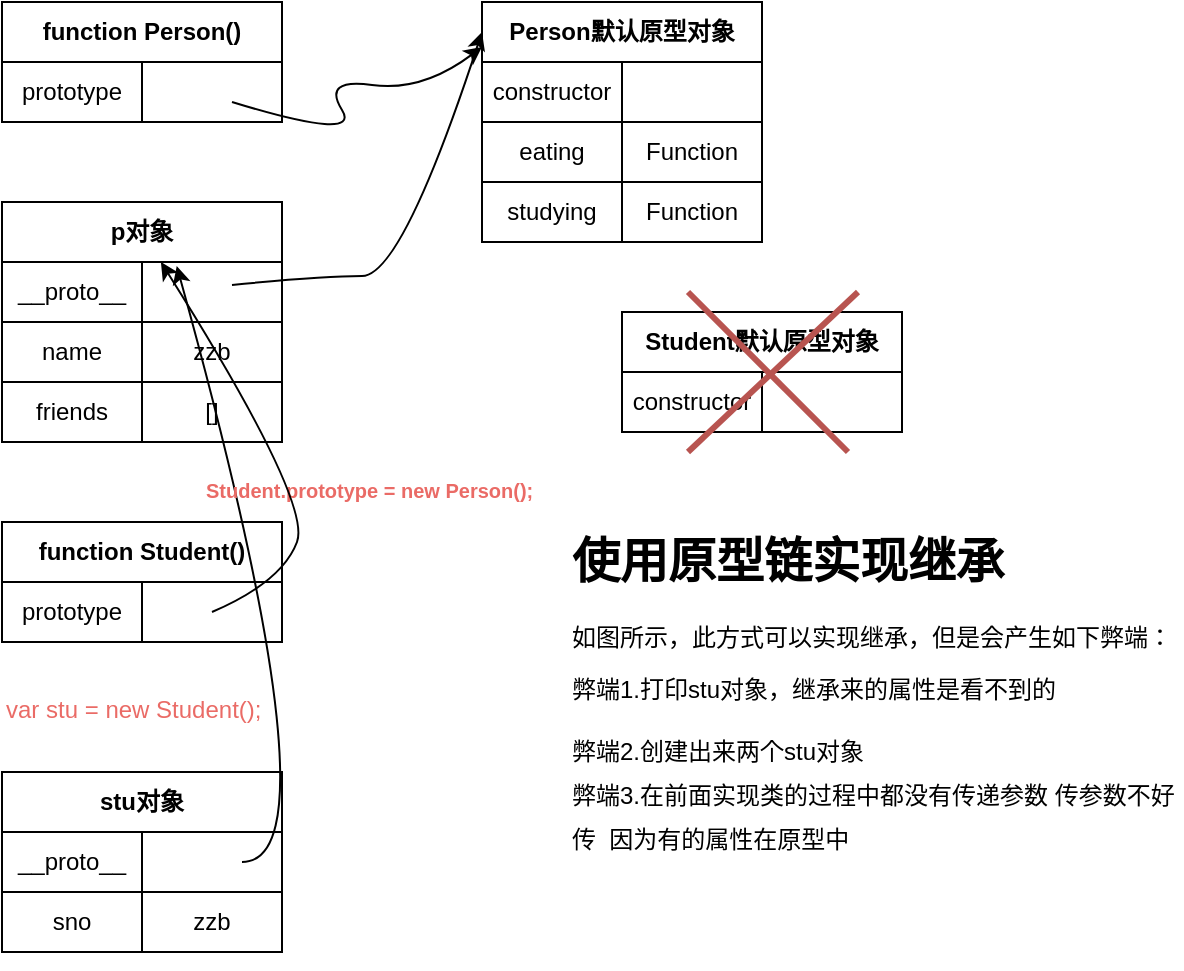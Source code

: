 <mxfile version="12.2.4" pages="1"><diagram id="E5UWtUmtchTzqkF-fXMc" name="Page-1"><mxGraphModel dx="823" dy="532" grid="1" gridSize="10" guides="1" tooltips="1" connect="1" arrows="1" fold="1" page="1" pageScale="1" pageWidth="827" pageHeight="1169" math="0" shadow="0"><root><mxCell id="0"/><mxCell id="1" parent="0"/><mxCell id="72" value="" style="rounded=0;whiteSpace=wrap;html=1;fillColor=none;gradientColor=none;align=left;" parent="1" vertex="1"><mxGeometry x="50" y="30" width="140" height="60" as="geometry"/></mxCell><mxCell id="74" value="&lt;b&gt;function Person()&lt;/b&gt;" style="rounded=0;whiteSpace=wrap;html=1;align=center;" parent="1" vertex="1"><mxGeometry x="50" y="30" width="140" height="30" as="geometry"/></mxCell><mxCell id="75" value="" style="rounded=0;whiteSpace=wrap;html=1;align=center;" parent="1" vertex="1"><mxGeometry x="50" y="60" width="140" height="30" as="geometry"/></mxCell><mxCell id="77" value="prototype" style="rounded=0;whiteSpace=wrap;html=1;" parent="1" vertex="1"><mxGeometry x="50" y="60" width="70" height="30" as="geometry"/></mxCell><mxCell id="78" value="" style="rounded=0;whiteSpace=wrap;html=1;" parent="1" vertex="1"><mxGeometry x="120" y="60" width="70" height="30" as="geometry"/></mxCell><mxCell id="84" value="" style="rounded=0;whiteSpace=wrap;html=1;fillColor=none;gradientColor=none;align=left;" parent="1" vertex="1"><mxGeometry x="50" y="130" width="140" height="60" as="geometry"/></mxCell><mxCell id="85" value="&lt;b&gt;p对象&lt;/b&gt;" style="rounded=0;whiteSpace=wrap;html=1;align=center;" parent="1" vertex="1"><mxGeometry x="50" y="130" width="140" height="30" as="geometry"/></mxCell><mxCell id="86" value="" style="rounded=0;whiteSpace=wrap;html=1;align=center;" parent="1" vertex="1"><mxGeometry x="50" y="160" width="140" height="90" as="geometry"/></mxCell><mxCell id="87" value="__proto__" style="rounded=0;whiteSpace=wrap;html=1;" parent="1" vertex="1"><mxGeometry x="50" y="160" width="70" height="30" as="geometry"/></mxCell><mxCell id="89" value="" style="rounded=0;whiteSpace=wrap;html=1;align=center;" parent="1" vertex="1"><mxGeometry x="50" y="190" width="140" height="30" as="geometry"/></mxCell><mxCell id="90" value="name" style="rounded=0;whiteSpace=wrap;html=1;" parent="1" vertex="1"><mxGeometry x="50" y="190" width="70" height="30" as="geometry"/></mxCell><mxCell id="91" value="zzb" style="rounded=0;whiteSpace=wrap;html=1;" parent="1" vertex="1"><mxGeometry x="120" y="190" width="70" height="30" as="geometry"/></mxCell><mxCell id="92" value="" style="rounded=0;whiteSpace=wrap;html=1;align=center;" parent="1" vertex="1"><mxGeometry x="50" y="220" width="140" height="30" as="geometry"/></mxCell><mxCell id="94" value="friends" style="rounded=0;whiteSpace=wrap;html=1;" parent="1" vertex="1"><mxGeometry x="50" y="220" width="70" height="30" as="geometry"/></mxCell><mxCell id="95" value="[]" style="rounded=0;whiteSpace=wrap;html=1;" parent="1" vertex="1"><mxGeometry x="120" y="220" width="70" height="30" as="geometry"/></mxCell><mxCell id="96" value="" style="rounded=0;whiteSpace=wrap;html=1;" parent="1" vertex="1"><mxGeometry x="120" y="160" width="70" height="30" as="geometry"/></mxCell><mxCell id="97" value="" style="rounded=0;whiteSpace=wrap;html=1;fillColor=none;gradientColor=none;align=left;" parent="1" vertex="1"><mxGeometry x="50" y="290" width="140" height="60" as="geometry"/></mxCell><mxCell id="98" value="&lt;b&gt;function Student()&lt;/b&gt;" style="rounded=0;whiteSpace=wrap;html=1;align=center;" parent="1" vertex="1"><mxGeometry x="50" y="290" width="140" height="30" as="geometry"/></mxCell><mxCell id="99" value="" style="rounded=0;whiteSpace=wrap;html=1;align=center;" parent="1" vertex="1"><mxGeometry x="50" y="320" width="140" height="30" as="geometry"/></mxCell><mxCell id="100" value="prototype" style="rounded=0;whiteSpace=wrap;html=1;" parent="1" vertex="1"><mxGeometry x="50" y="320" width="70" height="30" as="geometry"/></mxCell><mxCell id="101" value="" style="rounded=0;whiteSpace=wrap;html=1;" parent="1" vertex="1"><mxGeometry x="120" y="320" width="70" height="30" as="geometry"/></mxCell><mxCell id="124" value="" style="rounded=0;whiteSpace=wrap;html=1;fillColor=none;gradientColor=none;align=left;" parent="1" vertex="1"><mxGeometry x="50" y="415" width="140" height="60" as="geometry"/></mxCell><mxCell id="125" value="&lt;b&gt;stu对象&lt;/b&gt;" style="rounded=0;whiteSpace=wrap;html=1;align=center;" parent="1" vertex="1"><mxGeometry x="50" y="415" width="140" height="30" as="geometry"/></mxCell><mxCell id="126" value="" style="rounded=0;whiteSpace=wrap;html=1;align=center;" parent="1" vertex="1"><mxGeometry x="50" y="445" width="140" height="60" as="geometry"/></mxCell><mxCell id="127" value="__proto__" style="rounded=0;whiteSpace=wrap;html=1;" parent="1" vertex="1"><mxGeometry x="50" y="445" width="70" height="30" as="geometry"/></mxCell><mxCell id="128" value="" style="rounded=0;whiteSpace=wrap;html=1;align=center;" parent="1" vertex="1"><mxGeometry x="50" y="475" width="140" height="30" as="geometry"/></mxCell><mxCell id="129" value="sno" style="rounded=0;whiteSpace=wrap;html=1;" parent="1" vertex="1"><mxGeometry x="50" y="475" width="70" height="30" as="geometry"/></mxCell><mxCell id="130" value="zzb" style="rounded=0;whiteSpace=wrap;html=1;" parent="1" vertex="1"><mxGeometry x="120" y="475" width="70" height="30" as="geometry"/></mxCell><mxCell id="134" value="" style="rounded=0;whiteSpace=wrap;html=1;" parent="1" vertex="1"><mxGeometry x="120" y="445" width="70" height="30" as="geometry"/></mxCell><mxCell id="135" style="edgeStyle=orthogonalEdgeStyle;rounded=0;orthogonalLoop=1;jettySize=auto;html=1;exitX=0.5;exitY=1;exitDx=0;exitDy=0;" parent="1" source="126" target="126" edge="1"><mxGeometry relative="1" as="geometry"/></mxCell><mxCell id="136" value="" style="rounded=0;whiteSpace=wrap;html=1;fillColor=none;gradientColor=none;align=left;" parent="1" vertex="1"><mxGeometry x="290" y="30" width="140" height="60" as="geometry"/></mxCell><mxCell id="137" value="&lt;b&gt;Person默认原型对象&lt;/b&gt;" style="rounded=0;whiteSpace=wrap;html=1;align=center;" parent="1" vertex="1"><mxGeometry x="290" y="30" width="140" height="30" as="geometry"/></mxCell><mxCell id="138" value="" style="rounded=0;whiteSpace=wrap;html=1;align=center;" parent="1" vertex="1"><mxGeometry x="290" y="60" width="140" height="90" as="geometry"/></mxCell><mxCell id="141" value="" style="rounded=0;whiteSpace=wrap;html=1;align=center;" parent="1" vertex="1"><mxGeometry x="290" y="60" width="140" height="30" as="geometry"/></mxCell><mxCell id="142" value="" style="rounded=0;whiteSpace=wrap;html=1;align=center;" parent="1" vertex="1"><mxGeometry x="290" y="90" width="140" height="30" as="geometry"/></mxCell><mxCell id="143" value="constructor" style="rounded=0;whiteSpace=wrap;html=1;" parent="1" vertex="1"><mxGeometry x="290" y="60" width="70" height="30" as="geometry"/></mxCell><mxCell id="144" value="" style="rounded=0;whiteSpace=wrap;html=1;" parent="1" vertex="1"><mxGeometry x="360" y="60" width="70" height="30" as="geometry"/></mxCell><mxCell id="145" value="eating" style="rounded=0;whiteSpace=wrap;html=1;" parent="1" vertex="1"><mxGeometry x="290" y="90" width="70" height="30" as="geometry"/></mxCell><mxCell id="146" value="Function" style="rounded=0;whiteSpace=wrap;html=1;" parent="1" vertex="1"><mxGeometry x="360" y="90" width="70" height="30" as="geometry"/></mxCell><mxCell id="147" value="" style="rounded=0;whiteSpace=wrap;html=1;fillColor=none;gradientColor=none;align=left;" parent="1" vertex="1"><mxGeometry x="360" y="185" width="140" height="60" as="geometry"/></mxCell><mxCell id="148" value="&lt;b&gt;Student默认原型对象&lt;/b&gt;" style="rounded=0;whiteSpace=wrap;html=1;align=center;" parent="1" vertex="1"><mxGeometry x="360" y="185" width="140" height="30" as="geometry"/></mxCell><mxCell id="149" value="" style="rounded=0;whiteSpace=wrap;html=1;align=center;" parent="1" vertex="1"><mxGeometry x="360" y="215" width="140" height="25" as="geometry"/></mxCell><mxCell id="150" value="" style="rounded=0;whiteSpace=wrap;html=1;align=center;" parent="1" vertex="1"><mxGeometry x="360" y="215" width="140" height="30" as="geometry"/></mxCell><mxCell id="152" value="constructor" style="rounded=0;whiteSpace=wrap;html=1;" parent="1" vertex="1"><mxGeometry x="360" y="215" width="70" height="30" as="geometry"/></mxCell><mxCell id="153" value="" style="rounded=0;whiteSpace=wrap;html=1;" parent="1" vertex="1"><mxGeometry x="430" y="215" width="70" height="30" as="geometry"/></mxCell><mxCell id="154" value="" style="curved=1;endArrow=classic;html=1;entryX=0;entryY=0.75;entryDx=0;entryDy=0;" parent="1" target="137" edge="1"><mxGeometry width="50" height="50" relative="1" as="geometry"><mxPoint x="165" y="80" as="sourcePoint"/><mxPoint x="215" y="30" as="targetPoint"/><Array as="points"><mxPoint x="230" y="100"/><mxPoint x="210" y="68"/><mxPoint x="260" y="75"/></Array></mxGeometry></mxCell><mxCell id="155" value="" style="curved=1;endArrow=classic;html=1;entryX=0;entryY=0.25;entryDx=0;entryDy=0;" parent="1" target="136" edge="1"><mxGeometry width="50" height="50" relative="1" as="geometry"><mxPoint x="165" y="171.5" as="sourcePoint"/><mxPoint x="290" y="159" as="targetPoint"/><Array as="points"><mxPoint x="210" y="167"/><mxPoint x="250" y="167"/></Array></mxGeometry></mxCell><mxCell id="157" value="" style="curved=1;endArrow=classic;html=1;entryX=0.624;entryY=1.067;entryDx=0;entryDy=0;entryPerimeter=0;" parent="1" target="85" edge="1"><mxGeometry width="50" height="50" relative="1" as="geometry"><mxPoint x="170" y="460" as="sourcePoint"/><mxPoint x="220" y="410" as="targetPoint"/><Array as="points"><mxPoint x="220" y="460"/></Array></mxGeometry></mxCell><mxCell id="158" value="&lt;font style=&quot;font-size: 10px&quot; color=&quot;#ea6b66&quot;&gt;&lt;b&gt;Student.prototype = new Person();&lt;/b&gt;&lt;/font&gt;" style="text;html=1;" parent="1" vertex="1"><mxGeometry x="150" y="260" width="210" height="30" as="geometry"/></mxCell><mxCell id="159" value="" style="rounded=0;whiteSpace=wrap;html=1;align=center;" parent="1" vertex="1"><mxGeometry x="290" y="120" width="140" height="30" as="geometry"/></mxCell><mxCell id="160" value="" style="curved=1;endArrow=classic;html=1;" parent="1" target="85" edge="1"><mxGeometry width="50" height="50" relative="1" as="geometry"><mxPoint x="155" y="335" as="sourcePoint"/><mxPoint x="180" y="170" as="targetPoint"/><Array as="points"><mxPoint x="190" y="320"/><mxPoint x="205" y="280"/></Array></mxGeometry></mxCell><mxCell id="161" value="studying" style="rounded=0;whiteSpace=wrap;html=1;" parent="1" vertex="1"><mxGeometry x="290" y="120" width="70" height="30" as="geometry"/></mxCell><mxCell id="162" value="Function" style="rounded=0;whiteSpace=wrap;html=1;" parent="1" vertex="1"><mxGeometry x="360" y="120" width="70" height="30" as="geometry"/></mxCell><mxCell id="164" value="&lt;font color=&quot;#ea6b66&quot;&gt;var stu = new Student();&lt;/font&gt;" style="text;html=1;" parent="1" vertex="1"><mxGeometry x="50" y="370" width="150" height="30" as="geometry"/></mxCell><mxCell id="165" value="" style="endArrow=none;html=1;fillColor=#f8cecc;strokeColor=#b85450;strokeWidth=3;" parent="1" edge="1"><mxGeometry width="50" height="50" relative="1" as="geometry"><mxPoint x="393" y="255" as="sourcePoint"/><mxPoint x="478" y="175" as="targetPoint"/></mxGeometry></mxCell><mxCell id="167" value="" style="endArrow=none;html=1;fillColor=#f8cecc;strokeColor=#b85450;strokeWidth=3;" parent="1" edge="1"><mxGeometry width="50" height="50" relative="1" as="geometry"><mxPoint x="473" y="255" as="sourcePoint"/><mxPoint x="393" y="175" as="targetPoint"/></mxGeometry></mxCell><mxCell id="168" value="&lt;h1&gt;使用原型链实现继承&lt;/h1&gt;&lt;p&gt;如图所示，此方式可以实现继承，但是会产生如下弊端：&lt;/p&gt;&lt;p&gt;&lt;span style=&quot;white-space: pre&quot;&gt;弊端1.打印stu对象，继承来的属性是看不到的&lt;/span&gt;&lt;/p&gt;&lt;div style=&quot;font-family: &amp;#34;cascadia code&amp;#34; , , &amp;#34;consolas&amp;#34; , &amp;#34;courier new&amp;#34; , monospace , &amp;#34;consolas&amp;#34; , &amp;#34;courier new&amp;#34; , monospace ; line-height: 22px ; white-space: pre&quot;&gt;&lt;font style=&quot;font-size: 12px&quot;&gt;弊端2.创建出来两个stu对象&lt;br&gt;&lt;div style=&quot;font-family: &amp;#34;cascadia code&amp;#34; , , &amp;#34;consolas&amp;#34; , &amp;#34;courier new&amp;#34; , monospace , &amp;#34;consolas&amp;#34; , &amp;#34;courier new&amp;#34; , monospace ; line-height: 22px&quot;&gt;&lt;div&gt;弊端3.在前面实现类的过程中都没有传递参数 &lt;span&gt;传参数不好&lt;/span&gt;&lt;/div&gt;&lt;div&gt;&lt;span&gt;传 &amp;nbsp;因为有的属性在原型中&lt;/span&gt;&lt;/div&gt;&lt;/div&gt;&lt;/font&gt;&lt;/div&gt;" style="text;html=1;strokeColor=none;fillColor=none;spacing=5;spacingTop=-20;whiteSpace=wrap;overflow=hidden;rounded=0;" parent="1" vertex="1"><mxGeometry x="330" y="290" width="310" height="170" as="geometry"/></mxCell></root></mxGraphModel></diagram></mxfile>